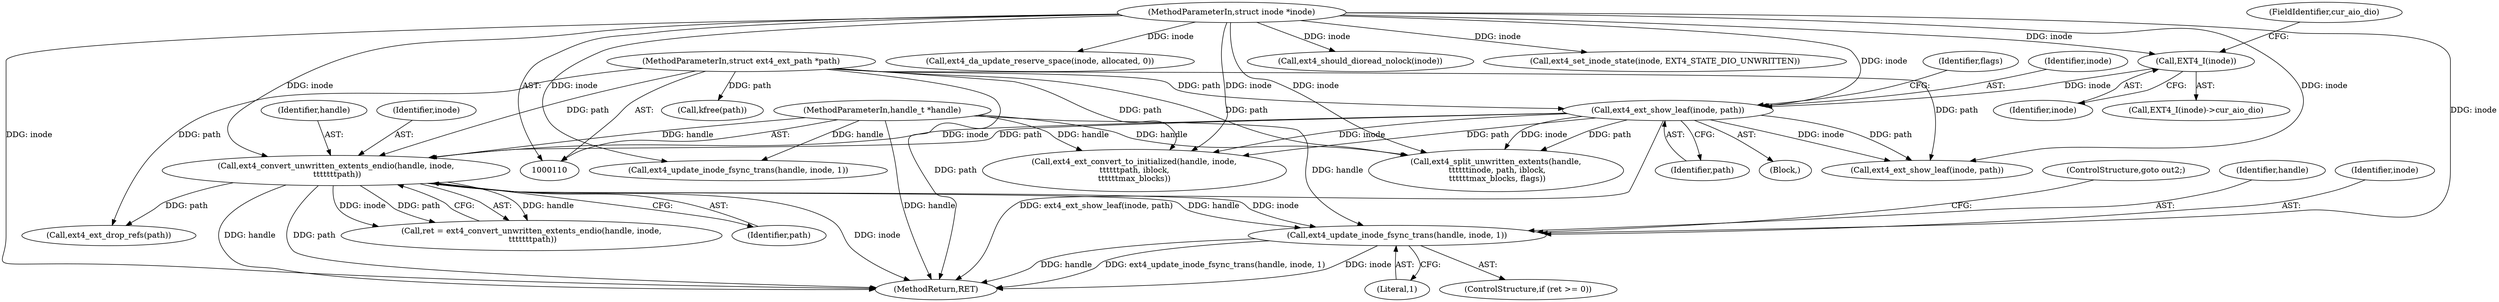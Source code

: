 digraph "0_linux_744692dc059845b2a3022119871846e74d4f6e11_0@API" {
"1000196" [label="(Call,ext4_update_inode_fsync_trans(handle, inode, 1))"];
"1000188" [label="(Call,ext4_convert_unwritten_extents_endio(handle, inode,\n \t\t\t\t\t\t\tpath))"];
"1000111" [label="(MethodParameterIn,handle_t *handle)"];
"1000147" [label="(Call,ext4_ext_show_leaf(inode, path))"];
"1000133" [label="(Call,EXT4_I(inode))"];
"1000112" [label="(MethodParameterIn,struct inode *inode)"];
"1000115" [label="(MethodParameterIn,struct ext4_ext_path *path)"];
"1000189" [label="(Identifier,handle)"];
"1000191" [label="(Identifier,path)"];
"1000218" [label="(Call,ext4_ext_convert_to_initialized(handle, inode,\n\t\t\t\t\t\tpath, iblock,\n\t\t\t\t\t\tmax_blocks))"];
"1000192" [label="(ControlStructure,if (ret >= 0))"];
"1000310" [label="(Call,kfree(path))"];
"1000196" [label="(Call,ext4_update_inode_fsync_trans(handle, inode, 1))"];
"1000157" [label="(Call,ext4_split_unwritten_extents(handle,\n \t\t\t\t\t\tinode, path, iblock,\n \t\t\t\t\t\tmax_blocks, flags))"];
"1000272" [label="(Call,ext4_da_update_reserve_space(inode, allocated, 0))"];
"1000133" [label="(Call,EXT4_I(inode))"];
"1000199" [label="(Literal,1)"];
"1000200" [label="(ControlStructure,goto out2;)"];
"1000152" [label="(Identifier,flags)"];
"1000132" [label="(Call,EXT4_I(inode)->cur_aio_dio)"];
"1000111" [label="(MethodParameterIn,handle_t *handle)"];
"1000228" [label="(Call,ext4_update_inode_fsync_trans(handle, inode, 1))"];
"1000149" [label="(Identifier,path)"];
"1000287" [label="(Call,ext4_ext_show_leaf(inode, path))"];
"1000190" [label="(Identifier,inode)"];
"1000148" [label="(Identifier,inode)"];
"1000176" [label="(Call,ext4_should_dioread_nolock(inode))"];
"1000188" [label="(Call,ext4_convert_unwritten_extents_endio(handle, inode,\n \t\t\t\t\t\t\tpath))"];
"1000308" [label="(Call,ext4_ext_drop_refs(path))"];
"1000115" [label="(MethodParameterIn,struct ext4_ext_path *path)"];
"1000147" [label="(Call,ext4_ext_show_leaf(inode, path))"];
"1000172" [label="(Call,ext4_set_inode_state(inode, EXT4_STATE_DIO_UNWRITTEN))"];
"1000317" [label="(MethodReturn,RET)"];
"1000120" [label="(Block,)"];
"1000134" [label="(Identifier,inode)"];
"1000197" [label="(Identifier,handle)"];
"1000112" [label="(MethodParameterIn,struct inode *inode)"];
"1000135" [label="(FieldIdentifier,cur_aio_dio)"];
"1000198" [label="(Identifier,inode)"];
"1000186" [label="(Call,ret = ext4_convert_unwritten_extents_endio(handle, inode,\n \t\t\t\t\t\t\tpath))"];
"1000196" -> "1000192"  [label="AST: "];
"1000196" -> "1000199"  [label="CFG: "];
"1000197" -> "1000196"  [label="AST: "];
"1000198" -> "1000196"  [label="AST: "];
"1000199" -> "1000196"  [label="AST: "];
"1000200" -> "1000196"  [label="CFG: "];
"1000196" -> "1000317"  [label="DDG: handle"];
"1000196" -> "1000317"  [label="DDG: ext4_update_inode_fsync_trans(handle, inode, 1)"];
"1000196" -> "1000317"  [label="DDG: inode"];
"1000188" -> "1000196"  [label="DDG: handle"];
"1000188" -> "1000196"  [label="DDG: inode"];
"1000111" -> "1000196"  [label="DDG: handle"];
"1000112" -> "1000196"  [label="DDG: inode"];
"1000188" -> "1000186"  [label="AST: "];
"1000188" -> "1000191"  [label="CFG: "];
"1000189" -> "1000188"  [label="AST: "];
"1000190" -> "1000188"  [label="AST: "];
"1000191" -> "1000188"  [label="AST: "];
"1000186" -> "1000188"  [label="CFG: "];
"1000188" -> "1000317"  [label="DDG: inode"];
"1000188" -> "1000317"  [label="DDG: handle"];
"1000188" -> "1000317"  [label="DDG: path"];
"1000188" -> "1000186"  [label="DDG: handle"];
"1000188" -> "1000186"  [label="DDG: inode"];
"1000188" -> "1000186"  [label="DDG: path"];
"1000111" -> "1000188"  [label="DDG: handle"];
"1000147" -> "1000188"  [label="DDG: inode"];
"1000147" -> "1000188"  [label="DDG: path"];
"1000112" -> "1000188"  [label="DDG: inode"];
"1000115" -> "1000188"  [label="DDG: path"];
"1000188" -> "1000308"  [label="DDG: path"];
"1000111" -> "1000110"  [label="AST: "];
"1000111" -> "1000317"  [label="DDG: handle"];
"1000111" -> "1000157"  [label="DDG: handle"];
"1000111" -> "1000218"  [label="DDG: handle"];
"1000111" -> "1000228"  [label="DDG: handle"];
"1000147" -> "1000120"  [label="AST: "];
"1000147" -> "1000149"  [label="CFG: "];
"1000148" -> "1000147"  [label="AST: "];
"1000149" -> "1000147"  [label="AST: "];
"1000152" -> "1000147"  [label="CFG: "];
"1000147" -> "1000317"  [label="DDG: ext4_ext_show_leaf(inode, path)"];
"1000133" -> "1000147"  [label="DDG: inode"];
"1000112" -> "1000147"  [label="DDG: inode"];
"1000115" -> "1000147"  [label="DDG: path"];
"1000147" -> "1000157"  [label="DDG: inode"];
"1000147" -> "1000157"  [label="DDG: path"];
"1000147" -> "1000218"  [label="DDG: inode"];
"1000147" -> "1000218"  [label="DDG: path"];
"1000147" -> "1000287"  [label="DDG: inode"];
"1000147" -> "1000287"  [label="DDG: path"];
"1000133" -> "1000132"  [label="AST: "];
"1000133" -> "1000134"  [label="CFG: "];
"1000134" -> "1000133"  [label="AST: "];
"1000135" -> "1000133"  [label="CFG: "];
"1000112" -> "1000133"  [label="DDG: inode"];
"1000112" -> "1000110"  [label="AST: "];
"1000112" -> "1000317"  [label="DDG: inode"];
"1000112" -> "1000157"  [label="DDG: inode"];
"1000112" -> "1000172"  [label="DDG: inode"];
"1000112" -> "1000176"  [label="DDG: inode"];
"1000112" -> "1000218"  [label="DDG: inode"];
"1000112" -> "1000228"  [label="DDG: inode"];
"1000112" -> "1000272"  [label="DDG: inode"];
"1000112" -> "1000287"  [label="DDG: inode"];
"1000115" -> "1000110"  [label="AST: "];
"1000115" -> "1000317"  [label="DDG: path"];
"1000115" -> "1000157"  [label="DDG: path"];
"1000115" -> "1000218"  [label="DDG: path"];
"1000115" -> "1000287"  [label="DDG: path"];
"1000115" -> "1000308"  [label="DDG: path"];
"1000115" -> "1000310"  [label="DDG: path"];
}
